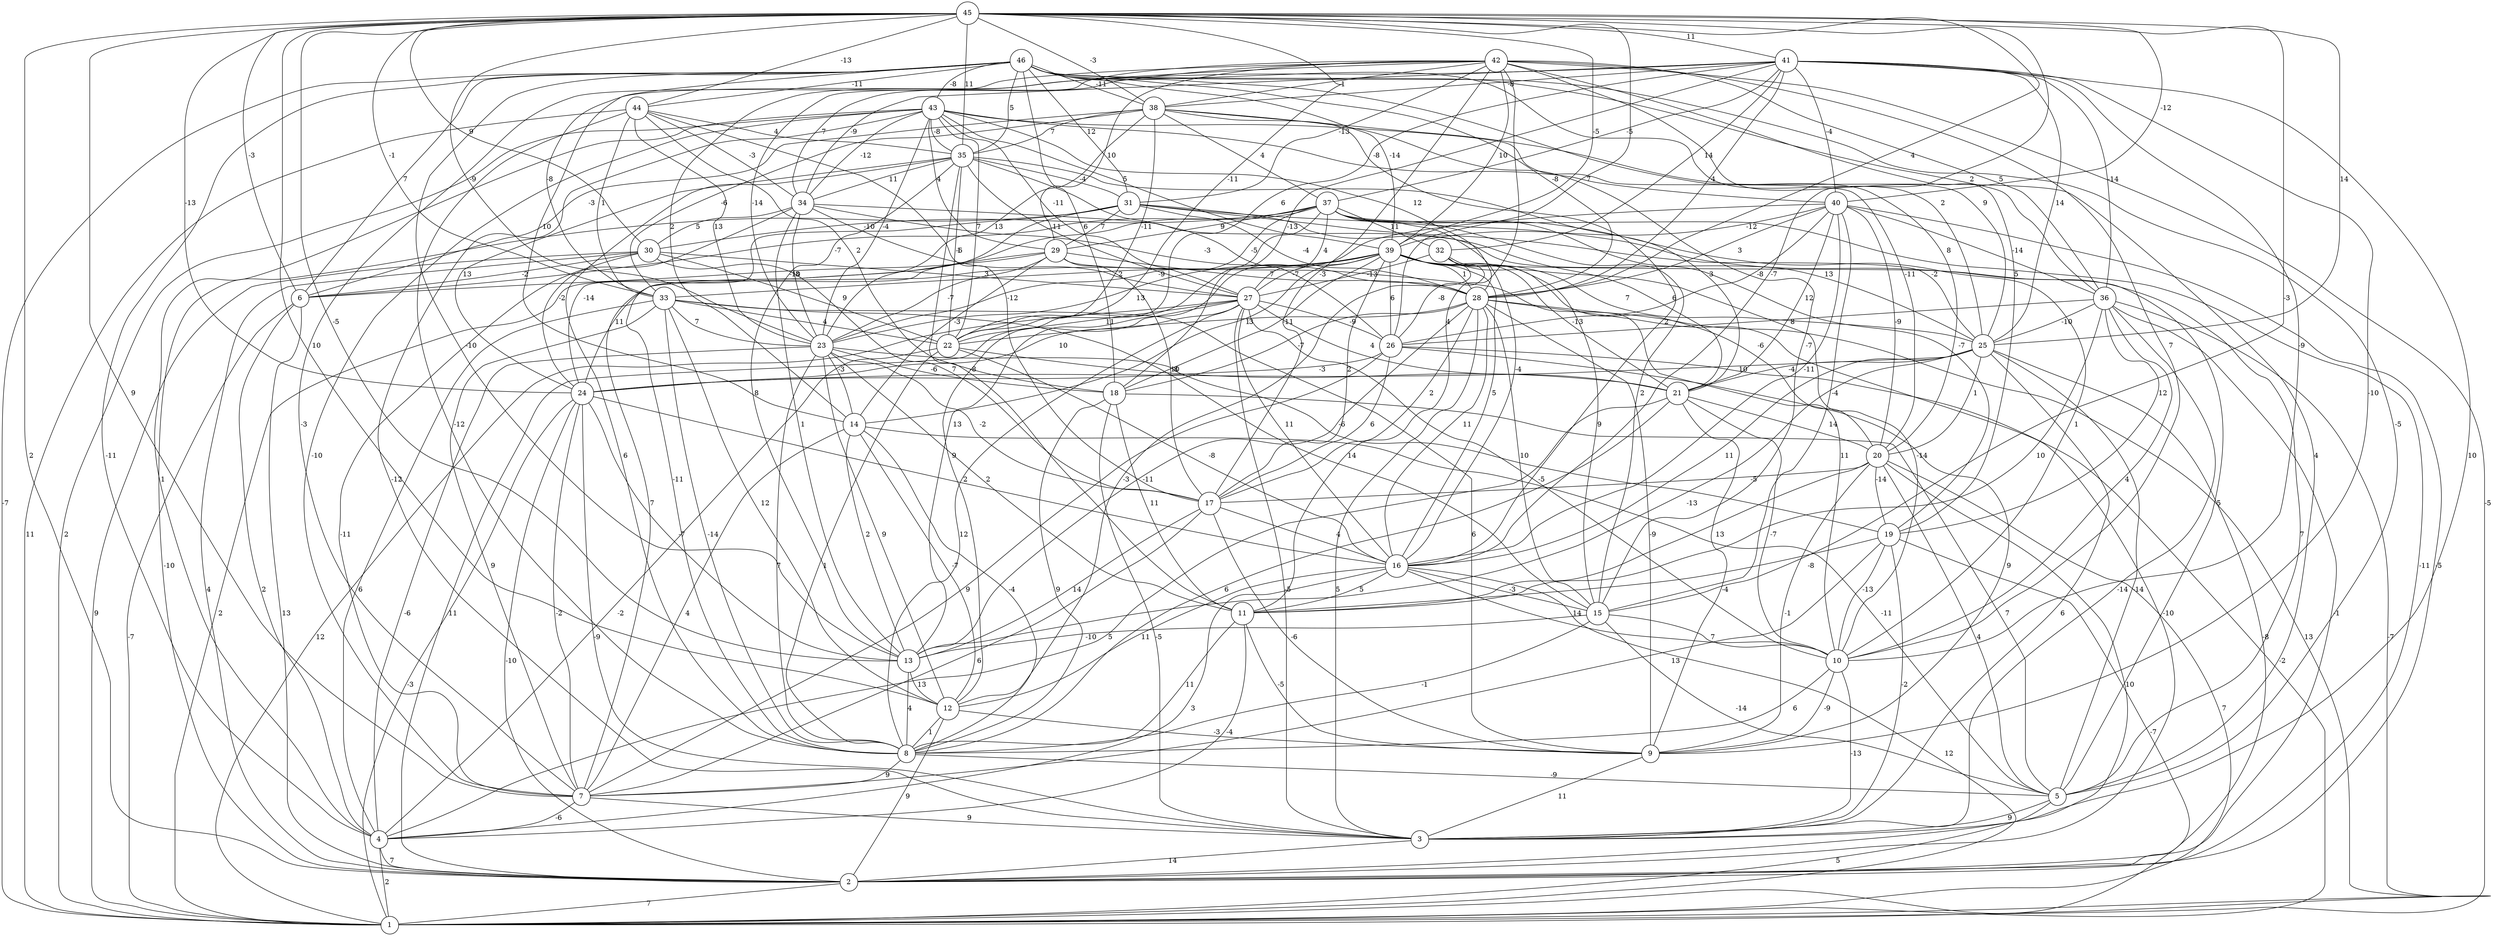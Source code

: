 graph { 
	 fontname="Helvetica,Arial,sans-serif" 
	 node [shape = circle]; 
	 46 -- 1 [label = "-7"];
	 46 -- 4 [label = "-11"];
	 46 -- 5 [label = "-5"];
	 46 -- 6 [label = "7"];
	 46 -- 13 [label = "-10"];
	 46 -- 14 [label = "-10"];
	 46 -- 18 [label = "6"];
	 46 -- 20 [label = "8"];
	 46 -- 25 [label = "2"];
	 46 -- 28 [label = "-8"];
	 46 -- 31 [label = "12"];
	 46 -- 35 [label = "5"];
	 46 -- 36 [label = "2"];
	 46 -- 38 [label = "-11"];
	 46 -- 39 [label = "-14"];
	 46 -- 43 [label = "-8"];
	 46 -- 44 [label = "-11"];
	 45 -- 2 [label = "2"];
	 45 -- 6 [label = "-3"];
	 45 -- 7 [label = "9"];
	 45 -- 12 [label = "10"];
	 45 -- 13 [label = "-5"];
	 45 -- 15 [label = "-3"];
	 45 -- 16 [label = "-7"];
	 45 -- 22 [label = "-11"];
	 45 -- 23 [label = "-9"];
	 45 -- 24 [label = "-13"];
	 45 -- 25 [label = "14"];
	 45 -- 26 [label = "7"];
	 45 -- 28 [label = "4"];
	 45 -- 30 [label = "9"];
	 45 -- 33 [label = "-1"];
	 45 -- 35 [label = "11"];
	 45 -- 38 [label = "-3"];
	 45 -- 39 [label = "-5"];
	 45 -- 40 [label = "-12"];
	 45 -- 41 [label = "11"];
	 45 -- 44 [label = "-13"];
	 44 -- 1 [label = "11"];
	 44 -- 8 [label = "-12"];
	 44 -- 17 [label = "-12"];
	 44 -- 18 [label = "2"];
	 44 -- 23 [label = "13"];
	 44 -- 33 [label = "1"];
	 44 -- 34 [label = "-3"];
	 44 -- 35 [label = "4"];
	 43 -- 1 [label = "2"];
	 43 -- 3 [label = "-12"];
	 43 -- 4 [label = "1"];
	 43 -- 7 [label = "-10"];
	 43 -- 20 [label = "-11"];
	 43 -- 22 [label = "7"];
	 43 -- 23 [label = "-4"];
	 43 -- 27 [label = "-11"];
	 43 -- 28 [label = "12"];
	 43 -- 29 [label = "4"];
	 43 -- 34 [label = "-12"];
	 43 -- 35 [label = "-8"];
	 43 -- 39 [label = "5"];
	 43 -- 40 [label = "-8"];
	 42 -- 1 [label = "-5"];
	 42 -- 7 [label = "-3"];
	 42 -- 10 [label = "7"];
	 42 -- 11 [label = "4"];
	 42 -- 14 [label = "2"];
	 42 -- 17 [label = "-3"];
	 42 -- 19 [label = "5"];
	 42 -- 23 [label = "-14"];
	 42 -- 25 [label = "9"];
	 42 -- 29 [label = "10"];
	 42 -- 31 [label = "-13"];
	 42 -- 34 [label = "-7"];
	 42 -- 36 [label = "5"];
	 42 -- 38 [label = "-1"];
	 42 -- 39 [label = "10"];
	 41 -- 3 [label = "10"];
	 41 -- 9 [label = "-10"];
	 41 -- 10 [label = "-9"];
	 41 -- 18 [label = "-13"];
	 41 -- 22 [label = "6"];
	 41 -- 25 [label = "14"];
	 41 -- 28 [label = "4"];
	 41 -- 32 [label = "14"];
	 41 -- 33 [label = "-8"];
	 41 -- 34 [label = "-9"];
	 41 -- 36 [label = "-14"];
	 41 -- 37 [label = "-5"];
	 41 -- 38 [label = "-8"];
	 41 -- 40 [label = "-4"];
	 40 -- 2 [label = "-5"];
	 40 -- 13 [label = "13"];
	 40 -- 15 [label = "-4"];
	 40 -- 16 [label = "-11"];
	 40 -- 20 [label = "-9"];
	 40 -- 21 [label = "12"];
	 40 -- 26 [label = "-8"];
	 40 -- 28 [label = "3"];
	 40 -- 36 [label = "-14"];
	 40 -- 39 [label = "-12"];
	 39 -- 5 [label = "7"];
	 39 -- 14 [label = "1"];
	 39 -- 16 [label = "5"];
	 39 -- 17 [label = "2"];
	 39 -- 18 [label = "-11"];
	 39 -- 20 [label = "-6"];
	 39 -- 21 [label = "-13"];
	 39 -- 23 [label = "13"];
	 39 -- 24 [label = "11"];
	 39 -- 25 [label = "7"];
	 39 -- 26 [label = "6"];
	 39 -- 27 [label = "-7"];
	 39 -- 28 [label = "1"];
	 39 -- 33 [label = "2"];
	 38 -- 5 [label = "4"];
	 38 -- 6 [label = "-3"];
	 38 -- 15 [label = "-7"];
	 38 -- 16 [label = "2"];
	 38 -- 22 [label = "-11"];
	 38 -- 23 [label = "13"];
	 38 -- 33 [label = "-6"];
	 38 -- 35 [label = "7"];
	 38 -- 37 [label = "4"];
	 37 -- 2 [label = "-11"];
	 37 -- 6 [label = "-7"];
	 37 -- 7 [label = "7"];
	 37 -- 10 [label = "1"];
	 37 -- 12 [label = "9"];
	 37 -- 15 [label = "2"];
	 37 -- 16 [label = "-4"];
	 37 -- 19 [label = "-7"];
	 37 -- 23 [label = "-9"];
	 37 -- 27 [label = "4"];
	 37 -- 29 [label = "9"];
	 37 -- 30 [label = "-10"];
	 37 -- 32 [label = "11"];
	 36 -- 1 [label = "-7"];
	 36 -- 2 [label = "-1"];
	 36 -- 3 [label = "-14"];
	 36 -- 10 [label = "4"];
	 36 -- 11 [label = "10"];
	 36 -- 19 [label = "12"];
	 36 -- 25 [label = "-10"];
	 36 -- 26 [label = "8"];
	 35 -- 8 [label = "6"];
	 35 -- 11 [label = "-8"];
	 35 -- 13 [label = "8"];
	 35 -- 21 [label = "3"];
	 35 -- 22 [label = "-6"];
	 35 -- 24 [label = "13"];
	 35 -- 26 [label = "-5"];
	 35 -- 27 [label = "11"];
	 35 -- 31 [label = "-4"];
	 35 -- 34 [label = "11"];
	 34 -- 13 [label = "1"];
	 34 -- 23 [label = "3"];
	 34 -- 24 [label = "-2"];
	 34 -- 25 [label = "13"];
	 34 -- 27 [label = "1"];
	 34 -- 28 [label = "-3"];
	 34 -- 30 [label = "5"];
	 33 -- 4 [label = "6"];
	 33 -- 7 [label = "9"];
	 33 -- 8 [label = "-14"];
	 33 -- 9 [label = "6"];
	 33 -- 12 [label = "12"];
	 33 -- 15 [label = "14"];
	 33 -- 22 [label = "4"];
	 33 -- 23 [label = "7"];
	 32 -- 10 [label = "-14"];
	 32 -- 12 [label = "-3"];
	 32 -- 15 [label = "9"];
	 32 -- 26 [label = "-8"];
	 32 -- 27 [label = "-13"];
	 31 -- 2 [label = "-10"];
	 31 -- 5 [label = "5"];
	 31 -- 8 [label = "-11"];
	 31 -- 21 [label = "6"];
	 31 -- 24 [label = "-14"];
	 31 -- 25 [label = "-2"];
	 31 -- 28 [label = "-4"];
	 31 -- 29 [label = "7"];
	 30 -- 1 [label = "9"];
	 30 -- 2 [label = "4"];
	 30 -- 6 [label = "-2"];
	 30 -- 7 [label = "-11"];
	 30 -- 17 [label = "7"];
	 30 -- 22 [label = "9"];
	 30 -- 27 [label = "3"];
	 29 -- 1 [label = "2"];
	 29 -- 6 [label = "-10"];
	 29 -- 10 [label = "11"];
	 29 -- 14 [label = "-3"];
	 29 -- 17 [label = "10"];
	 29 -- 23 [label = "-7"];
	 29 -- 28 [label = "7"];
	 28 -- 1 [label = "13"];
	 28 -- 2 [label = "-10"];
	 28 -- 3 [label = "5"];
	 28 -- 9 [label = "-9"];
	 28 -- 13 [label = "-11"];
	 28 -- 15 [label = "10"];
	 28 -- 16 [label = "11"];
	 28 -- 17 [label = "2"];
	 28 -- 18 [label = "-7"];
	 28 -- 22 [label = "3"];
	 27 -- 1 [label = "12"];
	 27 -- 2 [label = "11"];
	 27 -- 3 [label = "-5"];
	 27 -- 8 [label = "12"];
	 27 -- 10 [label = "-5"];
	 27 -- 16 [label = "11"];
	 27 -- 21 [label = "4"];
	 27 -- 22 [label = "11"];
	 27 -- 24 [label = "10"];
	 27 -- 26 [label = "-9"];
	 26 -- 1 [label = "-2"];
	 26 -- 7 [label = "9"];
	 26 -- 9 [label = "9"];
	 26 -- 17 [label = "6"];
	 26 -- 24 [label = "-3"];
	 25 -- 2 [label = "-8"];
	 25 -- 3 [label = "6"];
	 25 -- 5 [label = "-14"];
	 25 -- 13 [label = "-13"];
	 25 -- 16 [label = "11"];
	 25 -- 20 [label = "1"];
	 25 -- 21 [label = "-4"];
	 25 -- 24 [label = "10"];
	 24 -- 1 [label = "-3"];
	 24 -- 2 [label = "-10"];
	 24 -- 3 [label = "-9"];
	 24 -- 7 [label = "-2"];
	 24 -- 13 [label = "-7"];
	 24 -- 16 [label = "2"];
	 23 -- 4 [label = "-6"];
	 23 -- 8 [label = "7"];
	 23 -- 11 [label = "2"];
	 23 -- 12 [label = "9"];
	 23 -- 14 [label = "-3"];
	 23 -- 17 [label = "-2"];
	 23 -- 18 [label = "-6"];
	 23 -- 19 [label = "-6"];
	 22 -- 4 [label = "-2"];
	 22 -- 8 [label = "1"];
	 22 -- 16 [label = "-8"];
	 22 -- 21 [label = "8"];
	 21 -- 4 [label = "5"];
	 21 -- 8 [label = "6"];
	 21 -- 9 [label = "-4"];
	 21 -- 10 [label = "-7"];
	 21 -- 20 [label = "14"];
	 20 -- 1 [label = "7"];
	 20 -- 2 [label = "10"];
	 20 -- 5 [label = "4"];
	 20 -- 9 [label = "-1"];
	 20 -- 11 [label = "13"];
	 20 -- 17 [label = "-5"];
	 20 -- 19 [label = "-14"];
	 19 -- 1 [label = "-7"];
	 19 -- 3 [label = "-2"];
	 19 -- 7 [label = "13"];
	 19 -- 10 [label = "-13"];
	 19 -- 11 [label = "-8"];
	 18 -- 3 [label = "-5"];
	 18 -- 5 [label = "7"];
	 18 -- 8 [label = "9"];
	 18 -- 11 [label = "11"];
	 17 -- 7 [label = "6"];
	 17 -- 9 [label = "-6"];
	 17 -- 13 [label = "14"];
	 17 -- 16 [label = "4"];
	 16 -- 1 [label = "12"];
	 16 -- 4 [label = "3"];
	 16 -- 10 [label = "14"];
	 16 -- 11 [label = "5"];
	 16 -- 12 [label = "11"];
	 16 -- 15 [label = "-3"];
	 15 -- 5 [label = "-14"];
	 15 -- 8 [label = "-1"];
	 15 -- 10 [label = "7"];
	 15 -- 13 [label = "-10"];
	 14 -- 5 [label = "-11"];
	 14 -- 7 [label = "4"];
	 14 -- 8 [label = "-4"];
	 14 -- 12 [label = "-7"];
	 14 -- 13 [label = "2"];
	 13 -- 8 [label = "4"];
	 13 -- 12 [label = "13"];
	 12 -- 2 [label = "9"];
	 12 -- 8 [label = "1"];
	 12 -- 9 [label = "-3"];
	 11 -- 4 [label = "-4"];
	 11 -- 8 [label = "11"];
	 11 -- 9 [label = "-5"];
	 10 -- 3 [label = "-13"];
	 10 -- 8 [label = "6"];
	 10 -- 9 [label = "-9"];
	 9 -- 3 [label = "11"];
	 8 -- 5 [label = "-9"];
	 8 -- 7 [label = "9"];
	 7 -- 3 [label = "9"];
	 7 -- 4 [label = "-6"];
	 6 -- 1 [label = "-7"];
	 6 -- 2 [label = "13"];
	 6 -- 4 [label = "2"];
	 5 -- 1 [label = "5"];
	 5 -- 3 [label = "9"];
	 4 -- 1 [label = "2"];
	 4 -- 2 [label = "7"];
	 3 -- 2 [label = "14"];
	 2 -- 1 [label = "7"];
	 1;
	 2;
	 3;
	 4;
	 5;
	 6;
	 7;
	 8;
	 9;
	 10;
	 11;
	 12;
	 13;
	 14;
	 15;
	 16;
	 17;
	 18;
	 19;
	 20;
	 21;
	 22;
	 23;
	 24;
	 25;
	 26;
	 27;
	 28;
	 29;
	 30;
	 31;
	 32;
	 33;
	 34;
	 35;
	 36;
	 37;
	 38;
	 39;
	 40;
	 41;
	 42;
	 43;
	 44;
	 45;
	 46;
}
